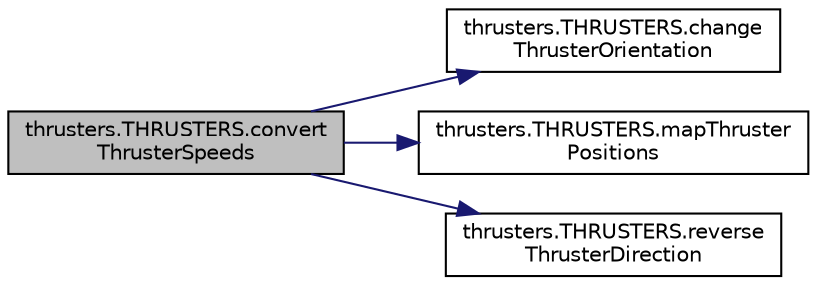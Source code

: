 digraph "thrusters.THRUSTERS.convertThrusterSpeeds"
{
 // LATEX_PDF_SIZE
  edge [fontname="Helvetica",fontsize="10",labelfontname="Helvetica",labelfontsize="10"];
  node [fontname="Helvetica",fontsize="10",shape=record];
  rankdir="LR";
  Node1 [label="thrusters.THRUSTERS.convert\lThrusterSpeeds",height=0.2,width=0.4,color="black", fillcolor="grey75", style="filled", fontcolor="black",tooltip=" "];
  Node1 -> Node2 [color="midnightblue",fontsize="10",style="solid",fontname="Helvetica"];
  Node2 [label="thrusters.THRUSTERS.change\lThrusterOrientation",height=0.2,width=0.4,color="black", fillcolor="white", style="filled",URL="$classthrusters_1_1_t_h_r_u_s_t_e_r_s.html#aaefca888635f8b380b30b09a80020013",tooltip=" "];
  Node1 -> Node3 [color="midnightblue",fontsize="10",style="solid",fontname="Helvetica"];
  Node3 [label="thrusters.THRUSTERS.mapThruster\lPositions",height=0.2,width=0.4,color="black", fillcolor="white", style="filled",URL="$classthrusters_1_1_t_h_r_u_s_t_e_r_s.html#a307e294866e3a3bf238b237df617a335",tooltip=" "];
  Node1 -> Node4 [color="midnightblue",fontsize="10",style="solid",fontname="Helvetica"];
  Node4 [label="thrusters.THRUSTERS.reverse\lThrusterDirection",height=0.2,width=0.4,color="black", fillcolor="white", style="filled",URL="$classthrusters_1_1_t_h_r_u_s_t_e_r_s.html#a5cb325c15a7831c380ae06495fdbaf74",tooltip=" "];
}
